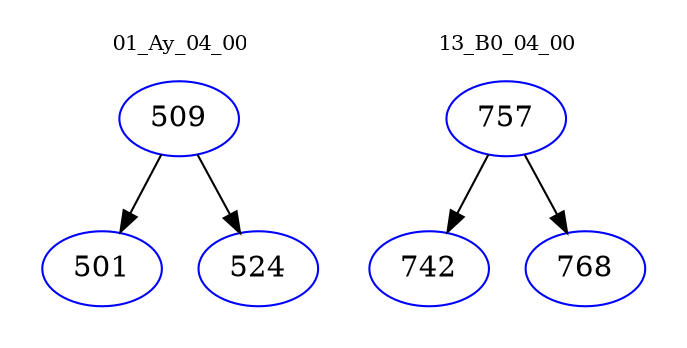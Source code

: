 digraph{
subgraph cluster_0 {
color = white
label = "01_Ay_04_00";
fontsize=10;
T0_509 [label="509", color="blue"]
T0_509 -> T0_501 [color="black"]
T0_501 [label="501", color="blue"]
T0_509 -> T0_524 [color="black"]
T0_524 [label="524", color="blue"]
}
subgraph cluster_1 {
color = white
label = "13_B0_04_00";
fontsize=10;
T1_757 [label="757", color="blue"]
T1_757 -> T1_742 [color="black"]
T1_742 [label="742", color="blue"]
T1_757 -> T1_768 [color="black"]
T1_768 [label="768", color="blue"]
}
}
